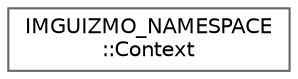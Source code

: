 digraph "Graphical Class Hierarchy"
{
 // LATEX_PDF_SIZE
  bgcolor="transparent";
  edge [fontname=Helvetica,fontsize=10,labelfontname=Helvetica,labelfontsize=10];
  node [fontname=Helvetica,fontsize=10,shape=box,height=0.2,width=0.4];
  rankdir="LR";
  Node0 [label="IMGUIZMO_NAMESPACE\l::Context",height=0.2,width=0.4,color="grey40", fillcolor="white", style="filled",URL="$struct_i_m_g_u_i_z_m_o___n_a_m_e_s_p_a_c_e_1_1_context.html",tooltip=" "];
}
